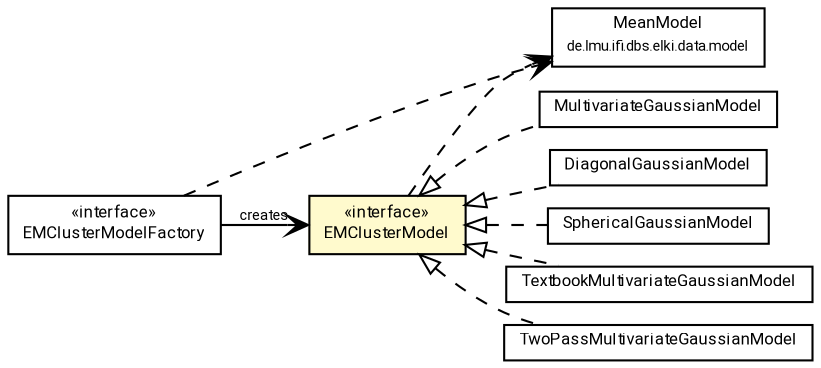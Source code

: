 #!/usr/local/bin/dot
#
# Class diagram 
# Generated by UMLGraph version R5_7_2-60-g0e99a6 (http://www.spinellis.gr/umlgraph/)
#

digraph G {
	graph [fontnames="svg"]
	edge [fontname="Roboto",fontsize=7,labelfontname="Roboto",labelfontsize=7,color="black"];
	node [fontname="Roboto",fontcolor="black",fontsize=8,shape=plaintext,margin=0,width=0,height=0];
	nodesep=0.15;
	ranksep=0.25;
	rankdir=LR;
	// de.lmu.ifi.dbs.elki.data.model.MeanModel
	c3731129 [label=<<table title="de.lmu.ifi.dbs.elki.data.model.MeanModel" border="0" cellborder="1" cellspacing="0" cellpadding="2" href="../../../data/model/MeanModel.html" target="_parent">
		<tr><td><table border="0" cellspacing="0" cellpadding="1">
		<tr><td align="center" balign="center"> <font face="Roboto">MeanModel</font> </td></tr>
		<tr><td align="center" balign="center"> <font face="Roboto" point-size="7.0">de.lmu.ifi.dbs.elki.data.model</font> </td></tr>
		</table></td></tr>
		</table>>, URL="../../../data/model/MeanModel.html"];
	// de.lmu.ifi.dbs.elki.algorithm.clustering.em.MultivariateGaussianModel
	c3731144 [label=<<table title="de.lmu.ifi.dbs.elki.algorithm.clustering.em.MultivariateGaussianModel" border="0" cellborder="1" cellspacing="0" cellpadding="2" href="MultivariateGaussianModel.html" target="_parent">
		<tr><td><table border="0" cellspacing="0" cellpadding="1">
		<tr><td align="center" balign="center"> <font face="Roboto">MultivariateGaussianModel</font> </td></tr>
		</table></td></tr>
		</table>>, URL="MultivariateGaussianModel.html"];
	// de.lmu.ifi.dbs.elki.algorithm.clustering.em.EMClusterModel<M extends de.lmu.ifi.dbs.elki.data.model.MeanModel>
	c3731145 [label=<<table title="de.lmu.ifi.dbs.elki.algorithm.clustering.em.EMClusterModel" border="0" cellborder="1" cellspacing="0" cellpadding="2" bgcolor="lemonChiffon" href="EMClusterModel.html" target="_parent">
		<tr><td><table border="0" cellspacing="0" cellpadding="1">
		<tr><td align="center" balign="center"> &#171;interface&#187; </td></tr>
		<tr><td align="center" balign="center"> <font face="Roboto">EMClusterModel</font> </td></tr>
		</table></td></tr>
		</table>>, URL="EMClusterModel.html"];
	// de.lmu.ifi.dbs.elki.algorithm.clustering.em.DiagonalGaussianModel
	c3731146 [label=<<table title="de.lmu.ifi.dbs.elki.algorithm.clustering.em.DiagonalGaussianModel" border="0" cellborder="1" cellspacing="0" cellpadding="2" href="DiagonalGaussianModel.html" target="_parent">
		<tr><td><table border="0" cellspacing="0" cellpadding="1">
		<tr><td align="center" balign="center"> <font face="Roboto">DiagonalGaussianModel</font> </td></tr>
		</table></td></tr>
		</table>>, URL="DiagonalGaussianModel.html"];
	// de.lmu.ifi.dbs.elki.algorithm.clustering.em.EMClusterModelFactory<V extends de.lmu.ifi.dbs.elki.data.NumberVector, M extends de.lmu.ifi.dbs.elki.data.model.MeanModel>
	c3731147 [label=<<table title="de.lmu.ifi.dbs.elki.algorithm.clustering.em.EMClusterModelFactory" border="0" cellborder="1" cellspacing="0" cellpadding="2" href="EMClusterModelFactory.html" target="_parent">
		<tr><td><table border="0" cellspacing="0" cellpadding="1">
		<tr><td align="center" balign="center"> &#171;interface&#187; </td></tr>
		<tr><td align="center" balign="center"> <font face="Roboto">EMClusterModelFactory</font> </td></tr>
		</table></td></tr>
		</table>>, URL="EMClusterModelFactory.html"];
	// de.lmu.ifi.dbs.elki.algorithm.clustering.em.SphericalGaussianModel
	c3731148 [label=<<table title="de.lmu.ifi.dbs.elki.algorithm.clustering.em.SphericalGaussianModel" border="0" cellborder="1" cellspacing="0" cellpadding="2" href="SphericalGaussianModel.html" target="_parent">
		<tr><td><table border="0" cellspacing="0" cellpadding="1">
		<tr><td align="center" balign="center"> <font face="Roboto">SphericalGaussianModel</font> </td></tr>
		</table></td></tr>
		</table>>, URL="SphericalGaussianModel.html"];
	// de.lmu.ifi.dbs.elki.algorithm.clustering.em.TextbookMultivariateGaussianModel
	c3731151 [label=<<table title="de.lmu.ifi.dbs.elki.algorithm.clustering.em.TextbookMultivariateGaussianModel" border="0" cellborder="1" cellspacing="0" cellpadding="2" href="TextbookMultivariateGaussianModel.html" target="_parent">
		<tr><td><table border="0" cellspacing="0" cellpadding="1">
		<tr><td align="center" balign="center"> <font face="Roboto">TextbookMultivariateGaussianModel</font> </td></tr>
		</table></td></tr>
		</table>>, URL="TextbookMultivariateGaussianModel.html"];
	// de.lmu.ifi.dbs.elki.algorithm.clustering.em.TwoPassMultivariateGaussianModel
	c3731152 [label=<<table title="de.lmu.ifi.dbs.elki.algorithm.clustering.em.TwoPassMultivariateGaussianModel" border="0" cellborder="1" cellspacing="0" cellpadding="2" href="TwoPassMultivariateGaussianModel.html" target="_parent">
		<tr><td><table border="0" cellspacing="0" cellpadding="1">
		<tr><td align="center" balign="center"> <font face="Roboto">TwoPassMultivariateGaussianModel</font> </td></tr>
		</table></td></tr>
		</table>>, URL="TwoPassMultivariateGaussianModel.html"];
	// de.lmu.ifi.dbs.elki.algorithm.clustering.em.MultivariateGaussianModel implements de.lmu.ifi.dbs.elki.algorithm.clustering.em.EMClusterModel<M extends de.lmu.ifi.dbs.elki.data.model.MeanModel>
	c3731145 -> c3731144 [arrowtail=empty,style=dashed,dir=back,weight=9];
	// de.lmu.ifi.dbs.elki.algorithm.clustering.em.DiagonalGaussianModel implements de.lmu.ifi.dbs.elki.algorithm.clustering.em.EMClusterModel<M extends de.lmu.ifi.dbs.elki.data.model.MeanModel>
	c3731145 -> c3731146 [arrowtail=empty,style=dashed,dir=back,weight=9];
	// de.lmu.ifi.dbs.elki.algorithm.clustering.em.EMClusterModelFactory<V extends de.lmu.ifi.dbs.elki.data.NumberVector, M extends de.lmu.ifi.dbs.elki.data.model.MeanModel> navassoc de.lmu.ifi.dbs.elki.algorithm.clustering.em.EMClusterModel<M extends de.lmu.ifi.dbs.elki.data.model.MeanModel>
	c3731147 -> c3731145 [arrowhead=open,weight=1,label="creates"];
	// de.lmu.ifi.dbs.elki.algorithm.clustering.em.SphericalGaussianModel implements de.lmu.ifi.dbs.elki.algorithm.clustering.em.EMClusterModel<M extends de.lmu.ifi.dbs.elki.data.model.MeanModel>
	c3731145 -> c3731148 [arrowtail=empty,style=dashed,dir=back,weight=9];
	// de.lmu.ifi.dbs.elki.algorithm.clustering.em.TextbookMultivariateGaussianModel implements de.lmu.ifi.dbs.elki.algorithm.clustering.em.EMClusterModel<M extends de.lmu.ifi.dbs.elki.data.model.MeanModel>
	c3731145 -> c3731151 [arrowtail=empty,style=dashed,dir=back,weight=9];
	// de.lmu.ifi.dbs.elki.algorithm.clustering.em.TwoPassMultivariateGaussianModel implements de.lmu.ifi.dbs.elki.algorithm.clustering.em.EMClusterModel<M extends de.lmu.ifi.dbs.elki.data.model.MeanModel>
	c3731145 -> c3731152 [arrowtail=empty,style=dashed,dir=back,weight=9];
	// de.lmu.ifi.dbs.elki.algorithm.clustering.em.EMClusterModel<M extends de.lmu.ifi.dbs.elki.data.model.MeanModel> depend de.lmu.ifi.dbs.elki.data.model.MeanModel
	c3731145 -> c3731129 [arrowhead=open,style=dashed,weight=0];
	// de.lmu.ifi.dbs.elki.algorithm.clustering.em.EMClusterModelFactory<V extends de.lmu.ifi.dbs.elki.data.NumberVector, M extends de.lmu.ifi.dbs.elki.data.model.MeanModel> depend de.lmu.ifi.dbs.elki.data.model.MeanModel
	c3731147 -> c3731129 [arrowhead=open,style=dashed,weight=0];
}

